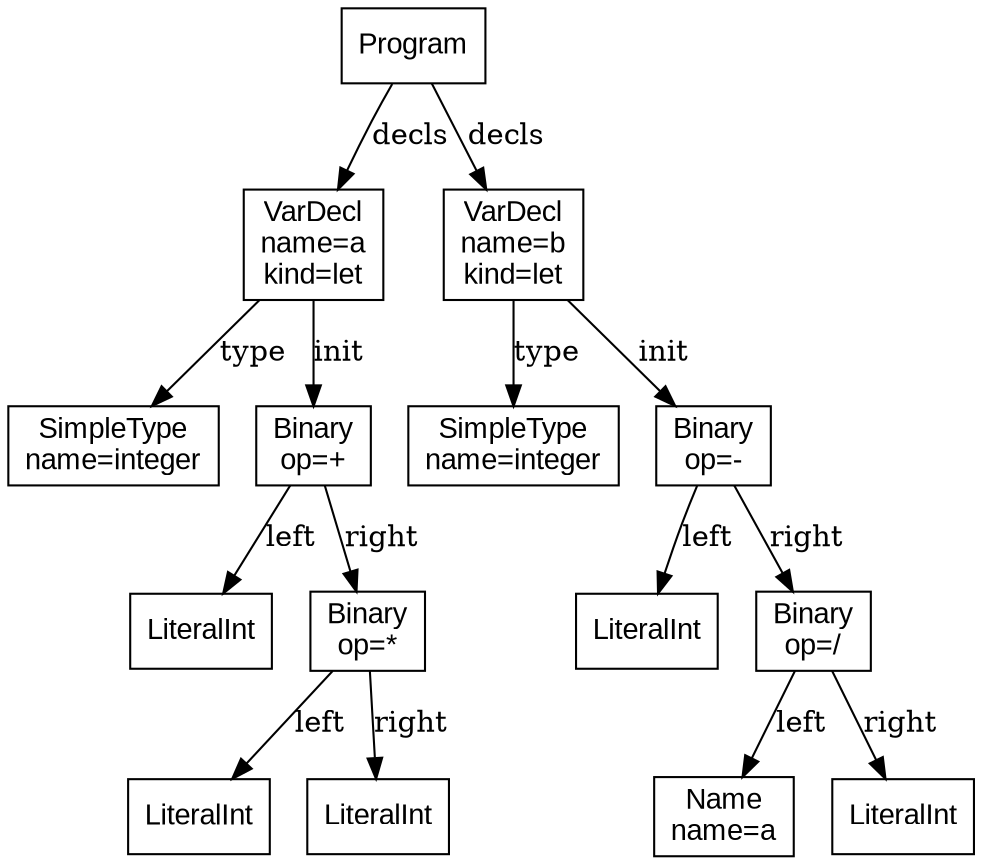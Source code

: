 digraph AST {
  node [shape=box, fontname="Arial"];
  n0 [label="Program"];
  n1 [label="VarDecl\nname=a\nkind=let"];
  n2 [label="SimpleType\nname=integer"];
  n1 -> n2 [label="type"];
  n3 [label="Binary\nop=+"];
  n4 [label="LiteralInt"];
  n3 -> n4 [label="left"];
  n5 [label="Binary\nop=*"];
  n6 [label="LiteralInt"];
  n5 -> n6 [label="left"];
  n7 [label="LiteralInt"];
  n5 -> n7 [label="right"];
  n3 -> n5 [label="right"];
  n1 -> n3 [label="init"];
  n0 -> n1 [label="decls"];
  n8 [label="VarDecl\nname=b\nkind=let"];
  n9 [label="SimpleType\nname=integer"];
  n8 -> n9 [label="type"];
  n10 [label="Binary\nop=-"];
  n11 [label="LiteralInt"];
  n10 -> n11 [label="left"];
  n12 [label="Binary\nop=/"];
  n13 [label="Name\nname=a"];
  n12 -> n13 [label="left"];
  n14 [label="LiteralInt"];
  n12 -> n14 [label="right"];
  n10 -> n12 [label="right"];
  n8 -> n10 [label="init"];
  n0 -> n8 [label="decls"];
}